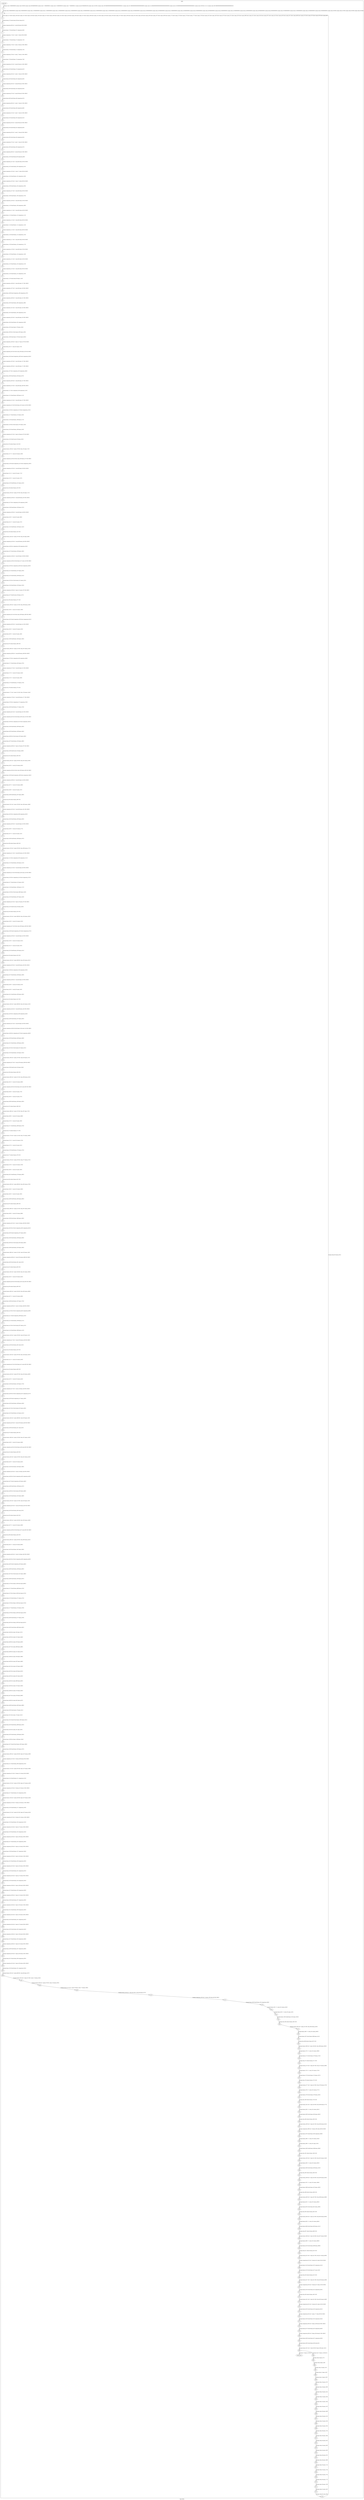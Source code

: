 digraph G {
label="Btor2XCFA";
subgraph cluster_0 {
label="main";
main_init[];
l1[];
l3[];
l4[];
l5[];
l6[];
l7[];
l8[];
l9[];
l10[];
l11[];
l12[];
l13[];
l14[];
l15[];
l16[];
l17[];
l18[];
l19[];
l20[];
l21[];
l22[];
l23[];
l24[];
l25[];
l26[];
l27[];
l28[];
l29[];
l30[];
l31[];
l32[];
l33[];
l34[];
l35[];
l36[];
l37[];
l38[];
l39[];
l40[];
l41[];
l42[];
l43[];
l44[];
l45[];
l46[];
l47[];
l48[];
l49[];
l50[];
l51[];
l52[];
l53[];
l54[];
l55[];
l56[];
l57[];
l58[];
l59[];
l60[];
l61[];
l62[];
l63[];
l64[];
l65[];
l66[];
l67[];
l68[];
l69[];
l70[];
l71[];
l72[];
l73[];
l74[];
l75[];
l76[];
l77[];
l78[];
l79[];
l80[];
l81[];
l82[];
l83[];
l84[];
l85[];
l86[];
l87[];
l88[];
l89[];
l90[];
l91[];
l92[];
l93[];
l94[];
l95[];
l96[];
l97[];
l98[];
l99[];
l100[];
l101[];
l102[];
l103[];
l104[];
l105[];
l106[];
l107[];
l108[];
l109[];
l110[];
l111[];
l112[];
l113[];
l114[];
l115[];
l116[];
l117[];
l118[];
l119[];
l120[];
l121[];
l122[];
l123[];
l124[];
l125[];
l126[];
l127[];
l128[];
l129[];
l130[];
l131[];
l132[];
l133[];
l134[];
l135[];
l136[];
l137[];
l138[];
l139[];
l140[];
l141[];
l142[];
l143[];
l144[];
l145[];
l146[];
l147[];
l148[];
l149[];
l150[];
l151[];
l152[];
l153[];
l154[];
l155[];
l156[];
l157[];
l158[];
l159[];
l160[];
l161[];
l162[];
l163[];
l164[];
l165[];
l166[];
l167[];
l168[];
l169[];
l170[];
l171[];
l172[];
l173[];
l174[];
l175[];
l176[];
l177[];
l178[];
l179[];
l180[];
l181[];
l182[];
l183[];
l184[];
l185[];
l186[];
l187[];
l188[];
l189[];
l190[];
l191[];
l192[];
l193[];
l194[];
l195[];
l196[];
l197[];
l198[];
l199[];
l200[];
l201[];
l202[];
l203[];
l204[];
l205[];
l206[];
l207[];
l208[];
l209[];
l210[];
l211[];
l212[];
l213[];
l214[];
l215[];
l216[];
l217[];
l218[];
l219[];
l220[];
l221[];
l222[];
l223[];
l224[];
l225[];
l226[];
l227[];
l228[];
l229[];
l230[];
l231[];
l232[];
l233[];
l234[];
l235[];
l236[];
l237[];
l238[];
l239[];
l240[];
l241[];
l242[];
l243[];
l244[];
l245[];
l246[];
l247[];
l248[];
l249[];
l250[];
l251[];
l252[];
l253[];
l254[];
l255[];
l256[];
l257[];
l258[];
l259[];
l260[];
l261[];
l262[];
l263[];
l264[];
l265[];
l266[];
l267[];
l268[];
l269[];
l270[];
l271[];
l272[];
l273[];
l274[];
l275[];
l276[];
l277[];
l278[];
l279[];
l280[];
l281[];
l282[];
l283[];
l284[];
l285[];
l286[];
l287[];
l288[];
l289[];
l290[];
l291[];
l292[];
l293[];
l294[];
l295[];
l296[];
l297[];
l298[];
l299[];
l300[];
l301[];
l302[];
l303[];
l304[];
l305[];
l306[];
l307[];
l308[];
l309[];
l310[];
l311[];
l312[];
l313[];
l314[];
l315[];
l316[];
l317[];
l318[];
l319[];
l320[];
l321[];
l322[];
l323[];
l324[];
l325[];
l326[];
l327[];
l328[];
l329[];
l330[];
l331[];
l332[];
l333[];
l334[];
l335[];
l336[];
l337[];
l338[];
l339[];
l340[];
l341[];
l342[];
l343[];
l344[];
l345[];
l346[];
l347[];
l348[];
l349[];
l350[];
l351[];
l352[];
l353[];
l354[];
l355[];
l356[];
l357[];
l358[];
l359[];
l360[];
l361[];
l362[];
l363[];
l364[];
l365[];
l366[];
l367[];
l368[];
l369[];
l370[];
l371[];
l372[];
l373[];
l374[];
l375[];
l376[];
l377[];
l378[];
l379[];
l380[];
l381[];
l382[];
l383[];
l384[];
l385[];
l386[];
l387[];
l388[];
l389[];
l390[];
l391[];
l392[];
l393[];
l394[];
l395[];
l396[];
l397[];
l398[];
l399[];
l400[];
l401[];
l402[];
l403[];
l404[];
l405[];
l406[];
l407[];
l408[];
l409[];
l410[];
l411[];
l412[];
l413[];
l414[];
l415[];
l416[];
l417[];
l418[];
l419[];
l420[];
l421[];
l422[];
l423[];
l424[];
l425[];
l426[];
l427[];
l428[];
l429[];
l430[];
l431[];
l432[];
l433[];
l434[];
l435[];
l436[];
l437[];
l438[];
l439[];
l440[];
l441[];
l442[];
l443[];
l444[];
l445[];
l446[];
l447[];
l448[];
l449[];
l450[];
l451[];
l452[];
l453[];
l454[];
l455[];
l456[];
l457[];
l458[];
l459[];
l460[];
l461[];
l462[];
l463[];
l464[];
l465[];
l466[];
l467[];
l468[];
l469[];
l470[];
l471[];
l472[];
l473[];
l474[];
l475[];
l476[];
l477[];
l478[];
l479[];
l480[];
l481[];
l482[];
l483[];
main_error[];
l484[];
l485[];
l486[];
l487[];
l488[];
l489[];
l490[];
l491[];
l492[];
l493[];
l494[];
l495[];
l496[];
l497[];
l498[];
l499[];
l500[];
l501[];
l502[];
l503[];
l504[];
l505[];
l506[];
l507[];
l508[];
l509[];
l510[];
l511[];
l512[];
l513[];
main_init -> l1 [label="[(assign const_5 #b00000000),(assign const_58 #b0),(assign const_68 #b00000000),(assign const_71 #b00000001),(assign const_74 #b00000010),(assign const_77 #b00000011),(assign const_80 #b00000100),(assign const_183 #b1),(assign const_200 #b00000000000000000000000000000011),(assign const_201 #b000000000000000000000000),(assign const_214 #b00000000000000000000000000000000),(assign const_223 #b00000000000000000000000000000001),(assign const_355 #b11111111),(assign const_362 #b00000000000000000000000000000010)] "];
l3 -> l4 [label="[(havoc input_127),(havoc input_129),(havoc input_131),(havoc input_133),(havoc input_135),(havoc input_137),(havoc input_139),(havoc input_141),(havoc input_143),(havoc input_145),(havoc input_147),(havoc input_149),(havoc input_151),(havoc input_153),(havoc input_155),(havoc input_157),(havoc input_159),(havoc input_161),(havoc input_163),(havoc input_165),(havoc input_167),(havoc input_169),(havoc input_171),(havoc input_173),(havoc input_175),(havoc input_177),(havoc input_179),(havoc input_181),(havoc input_185),(havoc input_197),(havoc input_221),(havoc input_255),(havoc input_288),(havoc input_321),(havoc input_354),(havoc input_397),(havoc input_415),(havoc input_433),(havoc input_451),(havoc input_469),(havoc input_472),(havoc input_475),(havoc input_478),(havoc input_481)] "];
l4 -> l5 [label="[(assign binary_67 (bvand state_59 (bvnot state_61)))] "];
l5 -> l6 [label="[(assign comparison_69 (ite (= const_68 state_6) #b1 #b0))] "];
l6 -> l7 [label="[(assign binary_70 (bvand binary_67 comparison_69))] "];
l7 -> l8 [label="[(assign comparison_72 (ite (= const_71 state_8) #b1 #b0))] "];
l8 -> l9 [label="[(assign binary_73 (bvand binary_70 comparison_72))] "];
l9 -> l10 [label="[(assign comparison_75 (ite (= const_74 state_10) #b1 #b0))] "];
l10 -> l11 [label="[(assign binary_76 (bvand binary_73 comparison_75))] "];
l11 -> l12 [label="[(assign comparison_78 (ite (= const_77 state_12) #b1 #b0))] "];
l12 -> l13 [label="[(assign binary_79 (bvand binary_76 comparison_78))] "];
l13 -> l14 [label="[(assign comparison_81 (ite (= const_80 state_14) #b1 #b0))] "];
l14 -> l15 [label="[(assign binary_82 (bvand binary_79 comparison_81))] "];
l15 -> l16 [label="[(assign comparison_83 (ite (= const_71 state_16) #b1 #b0))] "];
l16 -> l17 [label="[(assign binary_84 (bvand binary_82 comparison_83))] "];
l17 -> l18 [label="[(assign comparison_85 (ite (= const_68 state_18) #b1 #b0))] "];
l18 -> l19 [label="[(assign binary_86 (bvand binary_84 comparison_85))] "];
l19 -> l20 [label="[(assign comparison_87 (ite (= const_68 state_20) #b1 #b0))] "];
l20 -> l21 [label="[(assign binary_88 (bvand binary_86 comparison_87))] "];
l21 -> l22 [label="[(assign comparison_89 (ite (= const_71 state_22) #b1 #b0))] "];
l22 -> l23 [label="[(assign binary_90 (bvand binary_88 comparison_89))] "];
l23 -> l24 [label="[(assign comparison_91 (ite (= const_71 state_24) #b1 #b0))] "];
l24 -> l25 [label="[(assign binary_92 (bvand binary_90 comparison_91))] "];
l25 -> l26 [label="[(assign comparison_93 (ite (= const_68 state_26) #b1 #b0))] "];
l26 -> l27 [label="[(assign binary_94 (bvand binary_92 comparison_93))] "];
l27 -> l28 [label="[(assign comparison_95 (ite (= const_71 state_28) #b1 #b0))] "];
l28 -> l29 [label="[(assign binary_96 (bvand binary_94 comparison_95))] "];
l29 -> l30 [label="[(assign comparison_97 (ite (= const_71 state_30) #b1 #b0))] "];
l30 -> l31 [label="[(assign binary_98 (bvand binary_96 comparison_97))] "];
l31 -> l32 [label="[(assign comparison_99 (ite (= const_68 state_32) #b1 #b0))] "];
l32 -> l33 [label="[(assign binary_100 (bvand binary_98 comparison_99))] "];
l33 -> l34 [label="[(assign comparison_101 (ite (= const_68 state_34) #b1 #b0))] "];
l34 -> l35 [label="[(assign binary_102 (bvand binary_100 comparison_101))] "];
l35 -> l36 [label="[(assign comparison_103 (ite (= const_71 state_36) #b1 #b0))] "];
l36 -> l37 [label="[(assign binary_104 (bvand binary_102 comparison_103))] "];
l37 -> l38 [label="[(assign comparison_105 (ite (= const_71 state_38) #b1 #b0))] "];
l38 -> l39 [label="[(assign binary_106 (bvand binary_104 comparison_105))] "];
l39 -> l40 [label="[(assign comparison_107 (ite (= const_68 state_40) #b1 #b0))] "];
l40 -> l41 [label="[(assign binary_108 (bvand binary_106 comparison_107))] "];
l41 -> l42 [label="[(assign comparison_109 (ite (= const_68 state_42) #b1 #b0))] "];
l42 -> l43 [label="[(assign binary_110 (bvand binary_108 comparison_109))] "];
l43 -> l44 [label="[(assign comparison_111 (ite (= const_68 state_44) #b1 #b0))] "];
l44 -> l45 [label="[(assign binary_112 (bvand binary_110 comparison_111))] "];
l45 -> l46 [label="[(assign comparison_113 (ite (= const_68 state_46) #b1 #b0))] "];
l46 -> l47 [label="[(assign binary_114 (bvand binary_112 comparison_113))] "];
l47 -> l48 [label="[(assign comparison_115 (ite (= const_68 state_48) #b1 #b0))] "];
l48 -> l49 [label="[(assign binary_116 (bvand binary_114 comparison_115))] "];
l49 -> l50 [label="[(assign comparison_117 (ite (= const_68 state_50) #b1 #b0))] "];
l50 -> l51 [label="[(assign binary_118 (bvand binary_116 comparison_117))] "];
l51 -> l52 [label="[(assign comparison_119 (ite (= const_68 state_52) #b1 #b0))] "];
l52 -> l53 [label="[(assign binary_120 (bvand binary_118 comparison_119))] "];
l53 -> l54 [label="[(assign comparison_121 (ite (= const_68 state_54) #b1 #b0))] "];
l54 -> l55 [label="[(assign binary_122 (bvand binary_120 comparison_121))] "];
l55 -> l56 [label="[(assign comparison_123 (ite (= const_68 state_56) #b1 #b0))] "];
l56 -> l57 [label="[(assign binary_124 (bvand binary_122 comparison_123))] "];
l57 -> l58 [label="[(assign binary_125 (bvand state_65 binary_124))] "];
l58 -> l59 [label="[(assign comparison_186 (ite (= const_68 input_127) #b1 #b0))] "];
l59 -> l60 [label="[(assign comparison_187 (ite (= const_68 input_129) #b1 #b0))] "];
l60 -> l61 [label="[(assign binary_188 (bvand comparison_186 comparison_187))] "];
l61 -> l62 [label="[(assign comparison_189 (ite (= const_68 input_131) #b1 #b0))] "];
l62 -> l63 [label="[(assign binary_190 (bvand binary_188 comparison_189))] "];
l63 -> l64 [label="[(assign comparison_191 (ite (= const_68 input_133) #b1 #b0))] "];
l64 -> l65 [label="[(assign binary_192 (bvand binary_190 comparison_191))] "];
l65 -> l66 [label="[(assign comparison_193 (ite (= const_68 input_135) #b1 #b0))] "];
l66 -> l67 [label="[(assign binary_194 (bvand binary_192 comparison_193))] "];
l67 -> l68 [label="[(assign binary_195 (bvand input_179 binary_194))] "];
l68 -> l69 [label="[(assign binary_196 (bvor (bvnot input_185) binary_195))] "];
l69 -> l70 [label="[(assign binary_198 (bvand input_179 (bvnot input_185)))] "];
l70 -> l71 [label="[(assign comparison_199 (ite (= input_127 input_167) #b1 #b0))] "];
l71 -> l72 [label="[(assign binary_202 (++ const_201 input_173))] "];
l72 -> l73 [label="[(assign comparison_203 (ite (bvule const_200 binary_202) #b1 #b0))] "];
l73 -> l74 [label="[(assign binary_204 (bvand comparison_199 (bvnot comparison_203)))] "];
l74 -> l75 [label="[(assign comparison_205 (ite (= const_68 input_137) #b1 #b0))] "];
l75 -> l76 [label="[(assign comparison_206 (ite (= const_68 input_171) #b1 #b0))] "];
l76 -> l77 [label="[(assign binary_207 (bvor comparison_205 comparison_206))] "];
l77 -> l78 [label="[(assign binary_208 (bvand binary_204 binary_207))] "];
l78 -> l79 [label="[(assign comparison_209 (ite (= const_68 input_147) #b1 #b0))] "];
l79 -> l80 [label="[(assign comparison_210 (ite (= const_68 input_169) #b1 #b0))] "];
l80 -> l81 [label="[(assign binary_211 (bvor comparison_209 comparison_210))] "];
l81 -> l82 [label="[(assign binary_212 (bvand binary_208 binary_211))] "];
l82 -> l83 [label="[(assign comparison_213 (ite (= const_68 input_157) #b1 #b0))] "];
l83 -> l84 [label="[(assign comparison_215 (ite (bvule binary_202 const_214) #b1 #b0))] "];
l84 -> l85 [label="[(assign binary_216 (bvor comparison_213 (bvnot comparison_215)))] "];
l85 -> l86 [label="[(assign binary_217 (bvand binary_212 binary_216))] "];
l86 -> l87 [label="[(assign binary_218 (bvand binary_198 binary_217))] "];
l87 -> l88 [label="[(assign binary_219 (bvor (bvnot input_197) binary_218))] "];
l88 -> l89 [label="[(assign binary_220 (bvand binary_196 binary_219))] "];
l89 -> l90 [label="[(assign comparison_222 (ite (= input_129 input_167) #b1 #b0))] "];
l90 -> l91 [label="[(assign binary_224 (bvadd const_223 binary_202))] "];
l91 -> l92 [label="[(assign slice_225 (extract binary_224 0 8))] "];
l92 -> l93 [label="[(assign ternary_226 (ite (= input_197 #b1) slice_225 input_173))] "];
l93 -> l94 [label="[(assign binary_227 (++ const_201 ternary_226))] "];
l94 -> l95 [label="[(assign comparison_228 (ite (bvule const_200 binary_227) #b1 #b0))] "];
l95 -> l96 [label="[(assign binary_229 (bvand comparison_222 (bvnot comparison_228)))] "];
l96 -> l97 [label="[(assign comparison_230 (ite (= const_68 input_139) #b1 #b0))] "];
l97 -> l98 [label="[(assign binary_231 (++ const_201 input_171))] "];
l98 -> l99 [label="[(assign binary_232 (++ const_201 input_147))] "];
l99 -> l100 [label="[(assign binary_233 (bvadd binary_231 binary_232))] "];
l100 -> l101 [label="[(assign slice_234 (extract binary_233 0 8))] "];
l101 -> l102 [label="[(assign ternary_235 (ite (= input_197 #b1) slice_234 input_171))] "];
l102 -> l103 [label="[(assign comparison_236 (ite (= const_68 ternary_235) #b1 #b0))] "];
l103 -> l104 [label="[(assign binary_237 (bvor comparison_230 comparison_236))] "];
l104 -> l105 [label="[(assign binary_238 (bvand binary_229 binary_237))] "];
l105 -> l106 [label="[(assign comparison_239 (ite (= const_68 input_149) #b1 #b0))] "];
l106 -> l107 [label="[(assign binary_240 (++ const_201 input_169))] "];
l107 -> l108 [label="[(assign binary_241 (++ const_201 input_137))] "];
l108 -> l109 [label="[(assign binary_242 (bvadd binary_240 binary_241))] "];
l109 -> l110 [label="[(assign slice_243 (extract binary_242 0 8))] "];
l110 -> l111 [label="[(assign ternary_244 (ite (= input_197 #b1) slice_243 input_169))] "];
l111 -> l112 [label="[(assign comparison_245 (ite (= const_68 ternary_244) #b1 #b0))] "];
l112 -> l113 [label="[(assign binary_246 (bvor comparison_239 comparison_245))] "];
l113 -> l114 [label="[(assign binary_247 (bvand binary_238 binary_246))] "];
l114 -> l115 [label="[(assign comparison_248 (ite (= const_68 input_159) #b1 #b0))] "];
l115 -> l116 [label="[(assign comparison_249 (ite (bvule binary_227 const_214) #b1 #b0))] "];
l116 -> l117 [label="[(assign binary_250 (bvor comparison_248 (bvnot comparison_249)))] "];
l117 -> l118 [label="[(assign binary_251 (bvand binary_247 binary_250))] "];
l118 -> l119 [label="[(assign binary_252 (bvand binary_198 binary_251))] "];
l119 -> l120 [label="[(assign binary_253 (bvor (bvnot input_221) binary_252))] "];
l120 -> l121 [label="[(assign binary_254 (bvand binary_220 binary_253))] "];
l121 -> l122 [label="[(assign comparison_256 (ite (= input_131 input_167) #b1 #b0))] "];
l122 -> l123 [label="[(assign binary_257 (bvadd const_223 binary_227))] "];
l123 -> l124 [label="[(assign slice_258 (extract binary_257 0 8))] "];
l124 -> l125 [label="[(assign ternary_259 (ite (= input_221 #b1) slice_258 ternary_226))] "];
l125 -> l126 [label="[(assign binary_260 (++ const_201 ternary_259))] "];
l126 -> l127 [label="[(assign comparison_261 (ite (bvule const_200 binary_260) #b1 #b0))] "];
l127 -> l128 [label="[(assign binary_262 (bvand comparison_256 (bvnot comparison_261)))] "];
l128 -> l129 [label="[(assign comparison_263 (ite (= const_68 input_141) #b1 #b0))] "];
l129 -> l130 [label="[(assign binary_264 (++ const_201 ternary_235))] "];
l130 -> l131 [label="[(assign binary_265 (++ const_201 input_149))] "];
l131 -> l132 [label="[(assign binary_266 (bvadd binary_264 binary_265))] "];
l132 -> l133 [label="[(assign slice_267 (extract binary_266 0 8))] "];
l133 -> l134 [label="[(assign ternary_268 (ite (= input_221 #b1) slice_267 ternary_235))] "];
l134 -> l135 [label="[(assign comparison_269 (ite (= const_68 ternary_268) #b1 #b0))] "];
l135 -> l136 [label="[(assign binary_270 (bvor comparison_263 comparison_269))] "];
l136 -> l137 [label="[(assign binary_271 (bvand binary_262 binary_270))] "];
l137 -> l138 [label="[(assign comparison_272 (ite (= const_68 input_151) #b1 #b0))] "];
l138 -> l139 [label="[(assign binary_273 (++ const_201 ternary_244))] "];
l139 -> l140 [label="[(assign binary_274 (++ const_201 input_139))] "];
l140 -> l141 [label="[(assign binary_275 (bvadd binary_273 binary_274))] "];
l141 -> l142 [label="[(assign slice_276 (extract binary_275 0 8))] "];
l142 -> l143 [label="[(assign ternary_277 (ite (= input_221 #b1) slice_276 ternary_244))] "];
l143 -> l144 [label="[(assign comparison_278 (ite (= const_68 ternary_277) #b1 #b0))] "];
l144 -> l145 [label="[(assign binary_279 (bvor comparison_272 comparison_278))] "];
l145 -> l146 [label="[(assign binary_280 (bvand binary_271 binary_279))] "];
l146 -> l147 [label="[(assign comparison_281 (ite (= const_68 input_161) #b1 #b0))] "];
l147 -> l148 [label="[(assign comparison_282 (ite (bvule binary_260 const_214) #b1 #b0))] "];
l148 -> l149 [label="[(assign binary_283 (bvor comparison_281 (bvnot comparison_282)))] "];
l149 -> l150 [label="[(assign binary_284 (bvand binary_280 binary_283))] "];
l150 -> l151 [label="[(assign binary_285 (bvand binary_198 binary_284))] "];
l151 -> l152 [label="[(assign binary_286 (bvor (bvnot input_255) binary_285))] "];
l152 -> l153 [label="[(assign binary_287 (bvand binary_254 binary_286))] "];
l153 -> l154 [label="[(assign comparison_289 (ite (= input_133 input_167) #b1 #b0))] "];
l154 -> l155 [label="[(assign binary_290 (bvadd const_223 binary_260))] "];
l155 -> l156 [label="[(assign slice_291 (extract binary_290 0 8))] "];
l156 -> l157 [label="[(assign ternary_292 (ite (= input_255 #b1) slice_291 ternary_259))] "];
l157 -> l158 [label="[(assign binary_293 (++ const_201 ternary_292))] "];
l158 -> l159 [label="[(assign comparison_294 (ite (bvule const_200 binary_293) #b1 #b0))] "];
l159 -> l160 [label="[(assign binary_295 (bvand comparison_289 (bvnot comparison_294)))] "];
l160 -> l161 [label="[(assign comparison_296 (ite (= const_68 input_143) #b1 #b0))] "];
l161 -> l162 [label="[(assign binary_297 (++ const_201 ternary_268))] "];
l162 -> l163 [label="[(assign binary_298 (++ const_201 input_151))] "];
l163 -> l164 [label="[(assign binary_299 (bvadd binary_297 binary_298))] "];
l164 -> l165 [label="[(assign slice_300 (extract binary_299 0 8))] "];
l165 -> l166 [label="[(assign ternary_301 (ite (= input_255 #b1) slice_300 ternary_268))] "];
l166 -> l167 [label="[(assign comparison_302 (ite (= const_68 ternary_301) #b1 #b0))] "];
l167 -> l168 [label="[(assign binary_303 (bvor comparison_296 comparison_302))] "];
l168 -> l169 [label="[(assign binary_304 (bvand binary_295 binary_303))] "];
l169 -> l170 [label="[(assign comparison_305 (ite (= const_68 input_153) #b1 #b0))] "];
l170 -> l171 [label="[(assign binary_306 (++ const_201 ternary_277))] "];
l171 -> l172 [label="[(assign binary_307 (++ const_201 input_141))] "];
l172 -> l173 [label="[(assign binary_308 (bvadd binary_306 binary_307))] "];
l173 -> l174 [label="[(assign slice_309 (extract binary_308 0 8))] "];
l174 -> l175 [label="[(assign ternary_310 (ite (= input_255 #b1) slice_309 ternary_277))] "];
l175 -> l176 [label="[(assign comparison_311 (ite (= const_68 ternary_310) #b1 #b0))] "];
l176 -> l177 [label="[(assign binary_312 (bvor comparison_305 comparison_311))] "];
l177 -> l178 [label="[(assign binary_313 (bvand binary_304 binary_312))] "];
l178 -> l179 [label="[(assign comparison_314 (ite (= const_68 input_163) #b1 #b0))] "];
l179 -> l180 [label="[(assign comparison_315 (ite (bvule binary_293 const_214) #b1 #b0))] "];
l180 -> l181 [label="[(assign binary_316 (bvor comparison_314 (bvnot comparison_315)))] "];
l181 -> l182 [label="[(assign binary_317 (bvand binary_313 binary_316))] "];
l182 -> l183 [label="[(assign binary_318 (bvand binary_198 binary_317))] "];
l183 -> l184 [label="[(assign binary_319 (bvor (bvnot input_288) binary_318))] "];
l184 -> l185 [label="[(assign binary_320 (bvand binary_287 binary_319))] "];
l185 -> l186 [label="[(assign comparison_322 (ite (= input_135 input_167) #b1 #b0))] "];
l186 -> l187 [label="[(assign binary_323 (bvadd const_223 binary_293))] "];
l187 -> l188 [label="[(assign slice_324 (extract binary_323 0 8))] "];
l188 -> l189 [label="[(assign ternary_325 (ite (= input_288 #b1) slice_324 ternary_292))] "];
l189 -> l190 [label="[(assign binary_326 (++ const_201 ternary_325))] "];
l190 -> l191 [label="[(assign comparison_327 (ite (bvule const_200 binary_326) #b1 #b0))] "];
l191 -> l192 [label="[(assign binary_328 (bvand comparison_322 (bvnot comparison_327)))] "];
l192 -> l193 [label="[(assign comparison_329 (ite (= const_68 input_145) #b1 #b0))] "];
l193 -> l194 [label="[(assign binary_330 (++ const_201 ternary_301))] "];
l194 -> l195 [label="[(assign binary_331 (++ const_201 input_153))] "];
l195 -> l196 [label="[(assign binary_332 (bvadd binary_330 binary_331))] "];
l196 -> l197 [label="[(assign slice_333 (extract binary_332 0 8))] "];
l197 -> l198 [label="[(assign ternary_334 (ite (= input_288 #b1) slice_333 ternary_301))] "];
l198 -> l199 [label="[(assign comparison_335 (ite (= const_68 ternary_334) #b1 #b0))] "];
l199 -> l200 [label="[(assign binary_336 (bvor comparison_329 comparison_335))] "];
l200 -> l201 [label="[(assign binary_337 (bvand binary_328 binary_336))] "];
l201 -> l202 [label="[(assign comparison_338 (ite (= const_68 input_155) #b1 #b0))] "];
l202 -> l203 [label="[(assign binary_339 (++ const_201 ternary_310))] "];
l203 -> l204 [label="[(assign binary_340 (++ const_201 input_143))] "];
l204 -> l205 [label="[(assign binary_341 (bvadd binary_339 binary_340))] "];
l205 -> l206 [label="[(assign slice_342 (extract binary_341 0 8))] "];
l206 -> l207 [label="[(assign ternary_343 (ite (= input_288 #b1) slice_342 ternary_310))] "];
l207 -> l208 [label="[(assign comparison_344 (ite (= const_68 ternary_343) #b1 #b0))] "];
l208 -> l209 [label="[(assign binary_345 (bvor comparison_338 comparison_344))] "];
l209 -> l210 [label="[(assign binary_346 (bvand binary_337 binary_345))] "];
l210 -> l211 [label="[(assign comparison_347 (ite (= const_68 input_165) #b1 #b0))] "];
l211 -> l212 [label="[(assign comparison_348 (ite (bvule binary_326 const_214) #b1 #b0))] "];
l212 -> l213 [label="[(assign binary_349 (bvor comparison_347 (bvnot comparison_348)))] "];
l213 -> l214 [label="[(assign binary_350 (bvand binary_346 binary_349))] "];
l214 -> l215 [label="[(assign binary_351 (bvand binary_198 binary_350))] "];
l215 -> l216 [label="[(assign binary_352 (bvor (bvnot input_321) binary_351))] "];
l216 -> l217 [label="[(assign binary_353 (bvand binary_320 binary_352))] "];
l217 -> l218 [label="[(assign ternary_356 (ite (= input_197 #b1) const_355 input_127))] "];
l218 -> l219 [label="[(assign comparison_357 (ite (= const_355 ternary_356) #b1 #b0))] "];
l219 -> l220 [label="[(assign binary_358 (bvadd const_223 binary_326))] "];
l220 -> l221 [label="[(assign slice_359 (extract binary_358 0 8))] "];
l221 -> l222 [label="[(assign ternary_360 (ite (= input_321 #b1) slice_359 ternary_325))] "];
l222 -> l223 [label="[(assign binary_361 (++ const_201 ternary_360))] "];
l223 -> l224 [label="[(assign comparison_363 (ite (bvule binary_361 const_362) #b1 #b0))] "];
l224 -> l225 [label="[(assign binary_364 (++ const_201 input_175))] "];
l225 -> l226 [label="[(assign binary_365 (++ const_201 input_157))] "];
l226 -> l227 [label="[(assign binary_366 (bvadd binary_364 binary_365))] "];
l227 -> l228 [label="[(assign slice_367 (extract binary_366 0 8))] "];
l228 -> l229 [label="[(assign ternary_368 (ite (= input_197 #b1) slice_367 input_175))] "];
l229 -> l230 [label="[(assign binary_369 (++ const_201 ternary_368))] "];
l230 -> l231 [label="[(assign binary_370 (++ const_201 input_159))] "];
l231 -> l232 [label="[(assign binary_371 (bvadd binary_369 binary_370))] "];
l232 -> l233 [label="[(assign slice_372 (extract binary_371 0 8))] "];
l233 -> l234 [label="[(assign ternary_373 (ite (= input_221 #b1) slice_372 ternary_368))] "];
l234 -> l235 [label="[(assign binary_374 (++ const_201 ternary_373))] "];
l235 -> l236 [label="[(assign binary_375 (++ const_201 input_161))] "];
l236 -> l237 [label="[(assign binary_376 (bvadd binary_374 binary_375))] "];
l237 -> l238 [label="[(assign slice_377 (extract binary_376 0 8))] "];
l238 -> l239 [label="[(assign ternary_378 (ite (= input_255 #b1) slice_377 ternary_373))] "];
l239 -> l240 [label="[(assign binary_379 (++ const_201 ternary_378))] "];
l240 -> l241 [label="[(assign binary_380 (++ const_201 input_163))] "];
l241 -> l242 [label="[(assign binary_381 (bvadd binary_379 binary_380))] "];
l242 -> l243 [label="[(assign slice_382 (extract binary_381 0 8))] "];
l243 -> l244 [label="[(assign ternary_383 (ite (= input_288 #b1) slice_382 ternary_378))] "];
l244 -> l245 [label="[(assign binary_384 (++ const_201 ternary_383))] "];
l245 -> l246 [label="[(assign binary_385 (++ const_201 input_165))] "];
l246 -> l247 [label="[(assign binary_386 (bvadd binary_384 binary_385))] "];
l247 -> l248 [label="[(assign slice_387 (extract binary_386 0 8))] "];
l248 -> l249 [label="[(assign ternary_388 (ite (= input_321 #b1) slice_387 ternary_383))] "];
l249 -> l250 [label="[(assign binary_389 (++ const_201 ternary_388))] "];
l250 -> l251 [label="[(assign binary_390 (bvsub binary_389 binary_365))] "];
l251 -> l252 [label="[(assign comparison_391 (ite (= const_214 binary_390) #b1 #b0))] "];
l252 -> l253 [label="[(assign binary_392 (bvor (bvnot comparison_363) comparison_391))] "];
l253 -> l254 [label="[(assign binary_393 (bvand comparison_357 binary_392))] "];
l254 -> l255 [label="[(assign binary_394 (bvand binary_198 binary_393))] "];
l255 -> l256 [label="[(assign binary_395 (bvor (bvnot input_354) binary_394))] "];
l256 -> l257 [label="[(assign binary_396 (bvand binary_353 binary_395))] "];
l257 -> l258 [label="[(assign ternary_398 (ite (= input_221 #b1) const_355 input_129))] "];
l258 -> l259 [label="[(assign comparison_399 (ite (= const_355 ternary_398) #b1 #b0))] "];
l259 -> l260 [label="[(assign binary_400 (bvsub binary_361 const_223))] "];
l260 -> l261 [label="[(assign slice_401 (extract binary_400 0 8))] "];
l261 -> l262 [label="[(assign ternary_402 (ite (= input_354 #b1) slice_401 ternary_360))] "];
l262 -> l263 [label="[(assign binary_403 (++ const_201 ternary_402))] "];
l263 -> l264 [label="[(assign comparison_404 (ite (bvule binary_403 const_362) #b1 #b0))] "];
l264 -> l265 [label="[(assign slice_405 (extract binary_390 0 8))] "];
l265 -> l266 [label="[(assign ternary_406 (ite (= input_354 #b1) slice_405 ternary_388))] "];
l266 -> l267 [label="[(assign binary_407 (++ const_201 ternary_406))] "];
l267 -> l268 [label="[(assign binary_408 (bvsub binary_407 binary_370))] "];
l268 -> l269 [label="[(assign comparison_409 (ite (= const_214 binary_408) #b1 #b0))] "];
l269 -> l270 [label="[(assign binary_410 (bvor (bvnot comparison_404) comparison_409))] "];
l270 -> l271 [label="[(assign binary_411 (bvand comparison_399 binary_410))] "];
l271 -> l272 [label="[(assign binary_412 (bvand binary_198 binary_411))] "];
l272 -> l273 [label="[(assign binary_413 (bvor (bvnot input_397) binary_412))] "];
l273 -> l274 [label="[(assign binary_414 (bvand binary_396 binary_413))] "];
l274 -> l275 [label="[(assign ternary_416 (ite (= input_255 #b1) const_355 input_131))] "];
l275 -> l276 [label="[(assign comparison_417 (ite (= const_355 ternary_416) #b1 #b0))] "];
l276 -> l277 [label="[(assign binary_418 (bvsub binary_403 const_223))] "];
l277 -> l278 [label="[(assign slice_419 (extract binary_418 0 8))] "];
l278 -> l279 [label="[(assign ternary_420 (ite (= input_397 #b1) slice_419 ternary_402))] "];
l279 -> l280 [label="[(assign binary_421 (++ const_201 ternary_420))] "];
l280 -> l281 [label="[(assign comparison_422 (ite (bvule binary_421 const_362) #b1 #b0))] "];
l281 -> l282 [label="[(assign slice_423 (extract binary_408 0 8))] "];
l282 -> l283 [label="[(assign ternary_424 (ite (= input_397 #b1) slice_423 ternary_406))] "];
l283 -> l284 [label="[(assign binary_425 (++ const_201 ternary_424))] "];
l284 -> l285 [label="[(assign binary_426 (bvsub binary_425 binary_375))] "];
l285 -> l286 [label="[(assign comparison_427 (ite (= const_214 binary_426) #b1 #b0))] "];
l286 -> l287 [label="[(assign binary_428 (bvor (bvnot comparison_422) comparison_427))] "];
l287 -> l288 [label="[(assign binary_429 (bvand comparison_417 binary_428))] "];
l288 -> l289 [label="[(assign binary_430 (bvand binary_198 binary_429))] "];
l289 -> l290 [label="[(assign binary_431 (bvor (bvnot input_415) binary_430))] "];
l290 -> l291 [label="[(assign binary_432 (bvand binary_414 binary_431))] "];
l291 -> l292 [label="[(assign ternary_434 (ite (= input_288 #b1) const_355 input_133))] "];
l292 -> l293 [label="[(assign comparison_435 (ite (= const_355 ternary_434) #b1 #b0))] "];
l293 -> l294 [label="[(assign binary_436 (bvsub binary_421 const_223))] "];
l294 -> l295 [label="[(assign slice_437 (extract binary_436 0 8))] "];
l295 -> l296 [label="[(assign ternary_438 (ite (= input_415 #b1) slice_437 ternary_420))] "];
l296 -> l297 [label="[(assign binary_439 (++ const_201 ternary_438))] "];
l297 -> l298 [label="[(assign comparison_440 (ite (bvule binary_439 const_362) #b1 #b0))] "];
l298 -> l299 [label="[(assign slice_441 (extract binary_426 0 8))] "];
l299 -> l300 [label="[(assign ternary_442 (ite (= input_415 #b1) slice_441 ternary_424))] "];
l300 -> l301 [label="[(assign binary_443 (++ const_201 ternary_442))] "];
l301 -> l302 [label="[(assign binary_444 (bvsub binary_443 binary_380))] "];
l302 -> l303 [label="[(assign comparison_445 (ite (= const_214 binary_444) #b1 #b0))] "];
l303 -> l304 [label="[(assign binary_446 (bvor (bvnot comparison_440) comparison_445))] "];
l304 -> l305 [label="[(assign binary_447 (bvand comparison_435 binary_446))] "];
l305 -> l306 [label="[(assign binary_448 (bvand binary_198 binary_447))] "];
l306 -> l307 [label="[(assign binary_449 (bvor (bvnot input_433) binary_448))] "];
l307 -> l308 [label="[(assign binary_450 (bvand binary_432 binary_449))] "];
l308 -> l309 [label="[(assign ternary_452 (ite (= input_321 #b1) const_355 input_135))] "];
l309 -> l310 [label="[(assign comparison_453 (ite (= const_355 ternary_452) #b1 #b0))] "];
l310 -> l311 [label="[(assign binary_454 (bvsub binary_439 const_223))] "];
l311 -> l312 [label="[(assign slice_455 (extract binary_454 0 8))] "];
l312 -> l313 [label="[(assign ternary_456 (ite (= input_433 #b1) slice_455 ternary_438))] "];
l313 -> l314 [label="[(assign binary_457 (++ const_201 ternary_456))] "];
l314 -> l315 [label="[(assign comparison_458 (ite (bvule binary_457 const_362) #b1 #b0))] "];
l315 -> l316 [label="[(assign slice_459 (extract binary_444 0 8))] "];
l316 -> l317 [label="[(assign ternary_460 (ite (= input_433 #b1) slice_459 ternary_442))] "];
l317 -> l318 [label="[(assign binary_461 (++ const_201 ternary_460))] "];
l318 -> l319 [label="[(assign binary_462 (bvsub binary_461 binary_385))] "];
l319 -> l320 [label="[(assign comparison_463 (ite (= const_214 binary_462) #b1 #b0))] "];
l320 -> l321 [label="[(assign binary_464 (bvor (bvnot comparison_458) comparison_463))] "];
l321 -> l322 [label="[(assign binary_465 (bvand comparison_453 binary_464))] "];
l322 -> l323 [label="[(assign binary_466 (bvand binary_198 binary_465))] "];
l323 -> l324 [label="[(assign binary_467 (bvor (bvnot input_451) binary_466))] "];
l324 -> l325 [label="[(assign binary_468 (bvand binary_450 binary_467))] "];
l325 -> l326 [label="[(assign binary_470 (bvor binary_198 (bvnot input_469)))] "];
l326 -> l327 [label="[(assign binary_471 (bvand binary_468 binary_470))] "];
l327 -> l328 [label="[(assign binary_473 (bvor binary_198 (bvnot input_472)))] "];
l328 -> l329 [label="[(assign binary_474 (bvand binary_471 binary_473))] "];
l329 -> l330 [label="[(assign binary_476 (bvor binary_198 (bvnot input_475)))] "];
l330 -> l331 [label="[(assign binary_477 (bvand binary_474 binary_476))] "];
l331 -> l332 [label="[(assign binary_479 (bvor binary_198 (bvnot input_478)))] "];
l332 -> l333 [label="[(assign binary_480 (bvand binary_477 binary_479))] "];
l333 -> l334 [label="[(assign binary_482 (bvor binary_198 (bvnot input_481)))] "];
l334 -> l335 [label="[(assign binary_483 (bvand binary_480 binary_482))] "];
l335 -> l336 [label="[(assign binary_484 (bvor input_185 input_197))] "];
l336 -> l337 [label="[(assign binary_485 (bvor input_221 binary_484))] "];
l337 -> l338 [label="[(assign binary_486 (bvor input_255 binary_485))] "];
l338 -> l339 [label="[(assign binary_487 (bvor input_288 binary_486))] "];
l339 -> l340 [label="[(assign binary_488 (bvor input_321 binary_487))] "];
l340 -> l341 [label="[(assign binary_489 (bvor input_354 binary_488))] "];
l341 -> l342 [label="[(assign binary_490 (bvor input_397 binary_489))] "];
l342 -> l343 [label="[(assign binary_491 (bvor input_415 binary_490))] "];
l343 -> l344 [label="[(assign binary_492 (bvor input_433 binary_491))] "];
l344 -> l345 [label="[(assign binary_493 (bvor input_451 binary_492))] "];
l345 -> l346 [label="[(assign binary_494 (bvor input_469 binary_493))] "];
l346 -> l347 [label="[(assign binary_495 (bvor input_472 binary_494))] "];
l347 -> l348 [label="[(assign binary_496 (bvor input_475 binary_495))] "];
l348 -> l349 [label="[(assign binary_497 (bvor input_478 binary_496))] "];
l349 -> l350 [label="[(assign binary_498 (bvor input_481 binary_497))] "];
l350 -> l351 [label="[(assign binary_499 (bvand binary_483 binary_498))] "];
l351 -> l352 [label="[(assign binary_500 (bvand input_179 input_181))] "];
l352 -> l353 [label="[(assign binary_501 (bvor input_179 input_181))] "];
l353 -> l354 [label="[(assign binary_502 (bvand (bvnot binary_500) binary_501))] "];
l354 -> l355 [label="[(assign binary_503 (bvand binary_499 binary_502))] "];
l355 -> l356 [label="[(assign binary_504 (bvor input_181 input_185))] "];
l356 -> l357 [label="[(assign binary_505 (bvand binary_198 binary_504))] "];
l357 -> l358 [label="[(assign binary_506 (bvor binary_198 binary_504))] "];
l358 -> l359 [label="[(assign binary_507 (bvand (bvnot binary_505) binary_506))] "];
l359 -> l360 [label="[(assign binary_508 (bvand binary_503 binary_507))] "];
l360 -> l361 [label="[(assign ternary_509 (ite (= input_354 #b1) input_167 ternary_356))] "];
l361 -> l362 [label="[(assign comparison_510 (ite (= ternary_509 state_6) #b1 #b0))] "];
l362 -> l363 [label="[(assign binary_511 (bvand binary_508 comparison_510))] "];
l363 -> l364 [label="[(assign ternary_512 (ite (= input_397 #b1) input_167 ternary_398))] "];
l364 -> l365 [label="[(assign comparison_513 (ite (= ternary_512 state_8) #b1 #b0))] "];
l365 -> l366 [label="[(assign binary_514 (bvand binary_511 comparison_513))] "];
l366 -> l367 [label="[(assign ternary_515 (ite (= input_415 #b1) input_167 ternary_416))] "];
l367 -> l368 [label="[(assign comparison_516 (ite (= ternary_515 state_10) #b1 #b0))] "];
l368 -> l369 [label="[(assign binary_517 (bvand binary_514 comparison_516))] "];
l369 -> l370 [label="[(assign ternary_518 (ite (= input_433 #b1) input_167 ternary_434))] "];
l370 -> l371 [label="[(assign comparison_519 (ite (= ternary_518 state_12) #b1 #b0))] "];
l371 -> l372 [label="[(assign binary_520 (bvand binary_517 comparison_519))] "];
l372 -> l373 [label="[(assign ternary_521 (ite (= input_451 #b1) input_167 ternary_452))] "];
l373 -> l374 [label="[(assign comparison_522 (ite (= ternary_521 state_14) #b1 #b0))] "];
l374 -> l375 [label="[(assign binary_523 (bvand binary_520 comparison_522))] "];
l375 -> l376 [label="[(assign comparison_524 (ite (= input_137 state_16) #b1 #b0))] "];
l376 -> l377 [label="[(assign binary_525 (bvand binary_523 comparison_524))] "];
l377 -> l378 [label="[(assign comparison_526 (ite (= input_139 state_18) #b1 #b0))] "];
l378 -> l379 [label="[(assign binary_527 (bvand binary_525 comparison_526))] "];
l379 -> l380 [label="[(assign comparison_528 (ite (= input_141 state_20) #b1 #b0))] "];
l380 -> l381 [label="[(assign binary_529 (bvand binary_527 comparison_528))] "];
l381 -> l382 [label="[(assign comparison_530 (ite (= input_143 state_22) #b1 #b0))] "];
l382 -> l383 [label="[(assign binary_531 (bvand binary_529 comparison_530))] "];
l383 -> l384 [label="[(assign comparison_532 (ite (= input_145 state_24) #b1 #b0))] "];
l384 -> l385 [label="[(assign binary_533 (bvand binary_531 comparison_532))] "];
l385 -> l386 [label="[(assign comparison_534 (ite (= input_147 state_26) #b1 #b0))] "];
l386 -> l387 [label="[(assign binary_535 (bvand binary_533 comparison_534))] "];
l387 -> l388 [label="[(assign comparison_536 (ite (= input_149 state_28) #b1 #b0))] "];
l388 -> l389 [label="[(assign binary_537 (bvand binary_535 comparison_536))] "];
l389 -> l390 [label="[(assign comparison_538 (ite (= input_151 state_30) #b1 #b0))] "];
l390 -> l391 [label="[(assign binary_539 (bvand binary_537 comparison_538))] "];
l391 -> l392 [label="[(assign comparison_540 (ite (= input_153 state_32) #b1 #b0))] "];
l392 -> l393 [label="[(assign binary_541 (bvand binary_539 comparison_540))] "];
l393 -> l394 [label="[(assign comparison_542 (ite (= input_155 state_34) #b1 #b0))] "];
l394 -> l395 [label="[(assign binary_543 (bvand binary_541 comparison_542))] "];
l395 -> l396 [label="[(assign comparison_544 (ite (= input_157 state_36) #b1 #b0))] "];
l396 -> l397 [label="[(assign binary_545 (bvand binary_543 comparison_544))] "];
l397 -> l398 [label="[(assign comparison_546 (ite (= input_159 state_38) #b1 #b0))] "];
l398 -> l399 [label="[(assign binary_547 (bvand binary_545 comparison_546))] "];
l399 -> l400 [label="[(assign comparison_548 (ite (= input_161 state_40) #b1 #b0))] "];
l400 -> l401 [label="[(assign binary_549 (bvand binary_547 comparison_548))] "];
l401 -> l402 [label="[(assign comparison_550 (ite (= input_163 state_42) #b1 #b0))] "];
l402 -> l403 [label="[(assign binary_551 (bvand binary_549 comparison_550))] "];
l403 -> l404 [label="[(assign comparison_552 (ite (= input_165 state_44) #b1 #b0))] "];
l404 -> l405 [label="[(assign binary_553 (bvand binary_551 comparison_552))] "];
l405 -> l406 [label="[(assign ternary_554 (ite (= input_469 #b1) const_68 input_167))] "];
l406 -> l407 [label="[(assign ternary_555 (ite (= input_472 #b1) const_71 ternary_554))] "];
l407 -> l408 [label="[(assign ternary_556 (ite (= input_475 #b1) const_74 ternary_555))] "];
l408 -> l409 [label="[(assign ternary_557 (ite (= input_478 #b1) const_77 ternary_556))] "];
l409 -> l410 [label="[(assign ternary_558 (ite (= input_481 #b1) const_80 ternary_557))] "];
l410 -> l411 [label="[(assign comparison_559 (ite (= ternary_558 state_46) #b1 #b0))] "];
l411 -> l412 [label="[(assign binary_560 (bvand binary_553 comparison_559))] "];
l412 -> l413 [label="[(assign binary_561 (++ const_201 ternary_343))] "];
l413 -> l414 [label="[(assign binary_562 (++ const_201 input_145))] "];
l414 -> l415 [label="[(assign binary_563 (bvadd binary_561 binary_562))] "];
l415 -> l416 [label="[(assign slice_564 (extract binary_563 0 8))] "];
l416 -> l417 [label="[(assign ternary_565 (ite (= input_321 #b1) slice_564 ternary_343))] "];
l417 -> l418 [label="[(assign binary_566 (++ const_201 ternary_565))] "];
l418 -> l419 [label="[(assign binary_567 (bvsub binary_566 binary_241))] "];
l419 -> l420 [label="[(assign slice_568 (extract binary_567 0 8))] "];
l420 -> l421 [label="[(assign ternary_569 (ite (= input_354 #b1) slice_568 ternary_565))] "];
l421 -> l422 [label="[(assign binary_570 (++ const_201 ternary_569))] "];
l422 -> l423 [label="[(assign binary_571 (bvsub binary_570 binary_274))] "];
l423 -> l424 [label="[(assign slice_572 (extract binary_571 0 8))] "];
l424 -> l425 [label="[(assign ternary_573 (ite (= input_397 #b1) slice_572 ternary_569))] "];
l425 -> l426 [label="[(assign binary_574 (++ const_201 ternary_573))] "];
l426 -> l427 [label="[(assign binary_575 (bvsub binary_574 binary_307))] "];
l427 -> l428 [label="[(assign slice_576 (extract binary_575 0 8))] "];
l428 -> l429 [label="[(assign ternary_577 (ite (= input_415 #b1) slice_576 ternary_573))] "];
l429 -> l430 [label="[(assign binary_578 (++ const_201 ternary_577))] "];
l430 -> l431 [label="[(assign binary_579 (bvsub binary_578 binary_340))] "];
l431 -> l432 [label="[(assign slice_580 (extract binary_579 0 8))] "];
l432 -> l433 [label="[(assign ternary_581 (ite (= input_433 #b1) slice_580 ternary_577))] "];
l433 -> l434 [label="[(assign binary_582 (++ const_201 ternary_581))] "];
l434 -> l435 [label="[(assign binary_583 (bvsub binary_582 binary_562))] "];
l435 -> l436 [label="[(assign slice_584 (extract binary_583 0 8))] "];
l436 -> l437 [label="[(assign ternary_585 (ite (= input_451 #b1) slice_584 ternary_581))] "];
l437 -> l438 [label="[(assign comparison_586 (ite (= ternary_585 state_48) #b1 #b0))] "];
l438 -> l439 [label="[(assign binary_587 (bvand binary_560 comparison_586))] "];
l439 -> l440 [label="[(assign binary_588 (++ const_201 ternary_334))] "];
l440 -> l441 [label="[(assign binary_589 (++ const_201 input_155))] "];
l441 -> l442 [label="[(assign binary_590 (bvadd binary_588 binary_589))] "];
l442 -> l443 [label="[(assign slice_591 (extract binary_590 0 8))] "];
l443 -> l444 [label="[(assign ternary_592 (ite (= input_321 #b1) slice_591 ternary_334))] "];
l444 -> l445 [label="[(assign binary_593 (++ const_201 ternary_592))] "];
l445 -> l446 [label="[(assign binary_594 (bvsub binary_593 binary_232))] "];
l446 -> l447 [label="[(assign slice_595 (extract binary_594 0 8))] "];
l447 -> l448 [label="[(assign ternary_596 (ite (= input_354 #b1) slice_595 ternary_592))] "];
l448 -> l449 [label="[(assign binary_597 (++ const_201 ternary_596))] "];
l449 -> l450 [label="[(assign binary_598 (bvsub binary_597 binary_265))] "];
l450 -> l451 [label="[(assign slice_599 (extract binary_598 0 8))] "];
l451 -> l452 [label="[(assign ternary_600 (ite (= input_397 #b1) slice_599 ternary_596))] "];
l452 -> l453 [label="[(assign binary_601 (++ const_201 ternary_600))] "];
l453 -> l454 [label="[(assign binary_602 (bvsub binary_601 binary_298))] "];
l454 -> l455 [label="[(assign slice_603 (extract binary_602 0 8))] "];
l455 -> l456 [label="[(assign ternary_604 (ite (= input_415 #b1) slice_603 ternary_600))] "];
l456 -> l457 [label="[(assign binary_605 (++ const_201 ternary_604))] "];
l457 -> l458 [label="[(assign binary_606 (bvsub binary_605 binary_331))] "];
l458 -> l459 [label="[(assign slice_607 (extract binary_606 0 8))] "];
l459 -> l460 [label="[(assign ternary_608 (ite (= input_433 #b1) slice_607 ternary_604))] "];
l460 -> l461 [label="[(assign binary_609 (++ const_201 ternary_608))] "];
l461 -> l462 [label="[(assign binary_610 (bvsub binary_609 binary_589))] "];
l462 -> l463 [label="[(assign slice_611 (extract binary_610 0 8))] "];
l463 -> l464 [label="[(assign ternary_612 (ite (= input_451 #b1) slice_611 ternary_608))] "];
l464 -> l465 [label="[(assign comparison_613 (ite (= ternary_612 state_50) #b1 #b0))] "];
l465 -> l466 [label="[(assign binary_614 (bvand binary_587 comparison_613))] "];
l466 -> l467 [label="[(assign binary_615 (bvsub binary_457 const_223))] "];
l467 -> l468 [label="[(assign slice_616 (extract binary_615 0 8))] "];
l468 -> l469 [label="[(assign ternary_617 (ite (= input_451 #b1) slice_616 ternary_456))] "];
l469 -> l470 [label="[(assign comparison_618 (ite (= ternary_617 state_52) #b1 #b0))] "];
l470 -> l471 [label="[(assign binary_619 (bvand binary_614 comparison_618))] "];
l471 -> l472 [label="[(assign slice_620 (extract binary_462 0 8))] "];
l472 -> l473 [label="[(assign ternary_621 (ite (= input_451 #b1) slice_620 ternary_460))] "];
l473 -> l474 [label="[(assign comparison_622 (ite (= ternary_621 state_54) #b1 #b0))] "];
l474 -> l475 [label="[(assign binary_623 (bvand binary_619 comparison_622))] "];
l475 -> l476 [label="[(assign comparison_624 (ite (= input_177 state_56) #b1 #b0))] "];
l476 -> l477 [label="[(assign binary_625 (bvand binary_623 comparison_624))] "];
l477 -> l478 [label="[(assign comparison_626 (ite (= binary_198 state_59) #b1 #b0))] "];
l478 -> l479 [label="[(assign binary_627 (bvand binary_625 comparison_626))] "];
l479 -> l480 [label="[(assign comparison_628 (ite (= binary_504 state_61) #b1 #b0))] "];
l480 -> l481 [label="[(assign binary_629 (bvand binary_627 comparison_628))] "];
l481 -> l482 [label="[(assign binary_630 (bvand binary_629 state_65))] "];
l482 -> l483 [label="[(assign ternary_631 (ite (= state_63 #b1) binary_630 input_181))] "];
l483 -> main_error [label="[(assume (= binary_125 #b1))] "];
l483 -> l484 [label="[(assume (not (= binary_125 #b1)))] "];
l484 -> l485 [label="[(assign state_6 input_127)] "];
l485 -> l486 [label="[(assign state_8 input_129)] "];
l486 -> l487 [label="[(assign state_10 input_131)] "];
l487 -> l488 [label="[(assign state_12 input_133)] "];
l488 -> l489 [label="[(assign state_14 input_135)] "];
l489 -> l490 [label="[(assign state_16 input_137)] "];
l490 -> l491 [label="[(assign state_18 input_139)] "];
l491 -> l492 [label="[(assign state_20 input_141)] "];
l492 -> l493 [label="[(assign state_22 input_143)] "];
l493 -> l494 [label="[(assign state_24 input_145)] "];
l494 -> l495 [label="[(assign state_26 input_147)] "];
l495 -> l496 [label="[(assign state_28 input_149)] "];
l496 -> l497 [label="[(assign state_30 input_151)] "];
l497 -> l498 [label="[(assign state_32 input_153)] "];
l498 -> l499 [label="[(assign state_34 input_155)] "];
l499 -> l500 [label="[(assign state_36 input_157)] "];
l500 -> l501 [label="[(assign state_38 input_159)] "];
l501 -> l502 [label="[(assign state_40 input_161)] "];
l502 -> l503 [label="[(assign state_42 input_163)] "];
l503 -> l504 [label="[(assign state_44 input_165)] "];
l504 -> l505 [label="[(assign state_46 input_167)] "];
l505 -> l506 [label="[(assign state_48 input_169)] "];
l506 -> l507 [label="[(assign state_50 input_171)] "];
l507 -> l508 [label="[(assign state_52 input_173)] "];
l508 -> l509 [label="[(assign state_54 input_175)] "];
l509 -> l510 [label="[(assign state_56 input_177)] "];
l510 -> l511 [label="[(assign state_59 input_179)] "];
l511 -> l512 [label="[(assign state_61 input_181)] "];
l512 -> l513 [label="[(assign state_63 const_183)] "];
l513 -> l3 [label="[(assign state_65 ternary_631)] "];
l1 -> l3 [label="[(assign state_6 #b00000000),(assign state_8 #b00000000),(assign state_10 #b00000000),(assign state_12 #b00000000),(assign state_14 #b00000000),(assign state_16 #b00000000),(assign state_18 #b00000000),(assign state_20 #b00000000),(assign state_22 #b00000000),(assign state_24 #b00000000),(assign state_26 #b00000000),(assign state_28 #b00000000),(assign state_30 #b00000000),(assign state_32 #b00000000),(assign state_34 #b00000000),(assign state_36 #b00000000),(assign state_38 #b00000000),(assign state_40 #b00000000),(assign state_42 #b00000000),(assign state_44 #b00000000),(assign state_46 #b00000000),(assign state_48 #b00000000),(assign state_50 #b00000000),(assign state_52 #b00000000),(assign state_54 #b00000000),(assign state_56 #b00000000),(assign state_59 #b0),(assign state_61 #b0),(assign state_63 #b0),(assign state_65 #b0)] "];

}
}
